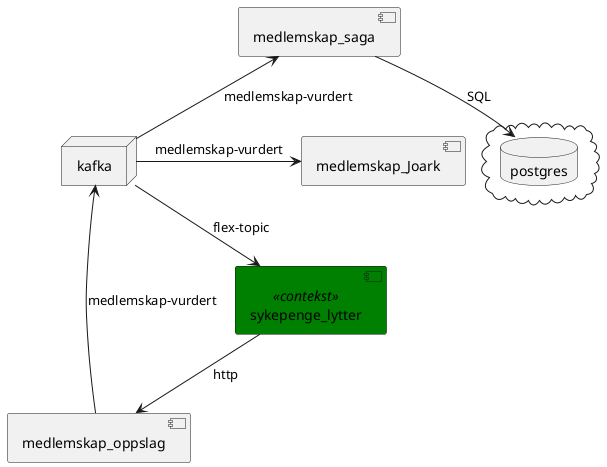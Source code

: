
@startuml

node kafka $tag13
cloud {
database postgres
}
component medlemskap_saga
component medlemskap_oppslag
component medlemskap_Joark
component sykepenge_lytter  <<contekst>>

kafka -down-> sykepenge_lytter :flex-topic
sykepenge_lytter -down-> medlemskap_oppslag :http
kafka -up-> medlemskap_saga :medlemskap-vurdert
kafka <- medlemskap_oppslag :medlemskap-vurdert
kafka -> medlemskap_Joark :medlemskap-vurdert
medlemskap_saga -down-> postgres : SQL

skinparam component {
    backgroundColor<<contekst>> green
}
@enduml